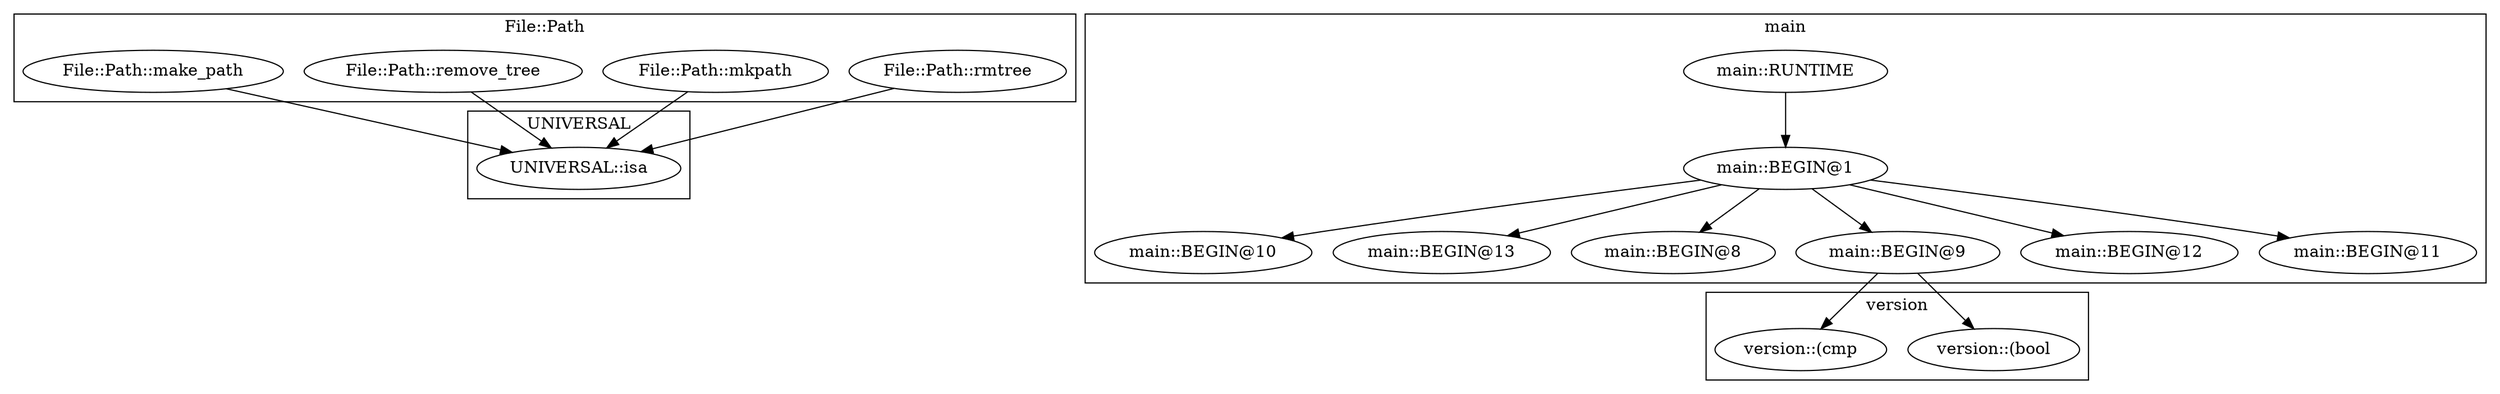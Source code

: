 digraph {
graph [overlap=false]
subgraph cluster_UNIVERSAL {
	label="UNIVERSAL";
	"UNIVERSAL::isa";
}
subgraph cluster_File_Path {
	label="File::Path";
	"File::Path::rmtree";
	"File::Path::mkpath";
	"File::Path::remove_tree";
	"File::Path::make_path";
}
subgraph cluster_version {
	label="version";
	"version::(bool";
	"version::(cmp";
}
subgraph cluster_main {
	label="main";
	"main::BEGIN@10";
	"main::BEGIN@1";
	"main::BEGIN@13";
	"main::BEGIN@8";
	"main::BEGIN@9";
	"main::BEGIN@12";
	"main::RUNTIME";
	"main::BEGIN@11";
}
"main::BEGIN@1" -> "main::BEGIN@13";
"File::Path::rmtree" -> "UNIVERSAL::isa";
"File::Path::mkpath" -> "UNIVERSAL::isa";
"File::Path::make_path" -> "UNIVERSAL::isa";
"File::Path::remove_tree" -> "UNIVERSAL::isa";
"main::BEGIN@9" -> "version::(bool";
"main::BEGIN@1" -> "main::BEGIN@12";
"main::BEGIN@9" -> "version::(cmp";
"main::BEGIN@1" -> "main::BEGIN@10";
"main::BEGIN@1" -> "main::BEGIN@8";
"main::RUNTIME" -> "main::BEGIN@1";
"main::BEGIN@1" -> "main::BEGIN@9";
"main::BEGIN@1" -> "main::BEGIN@11";
}
